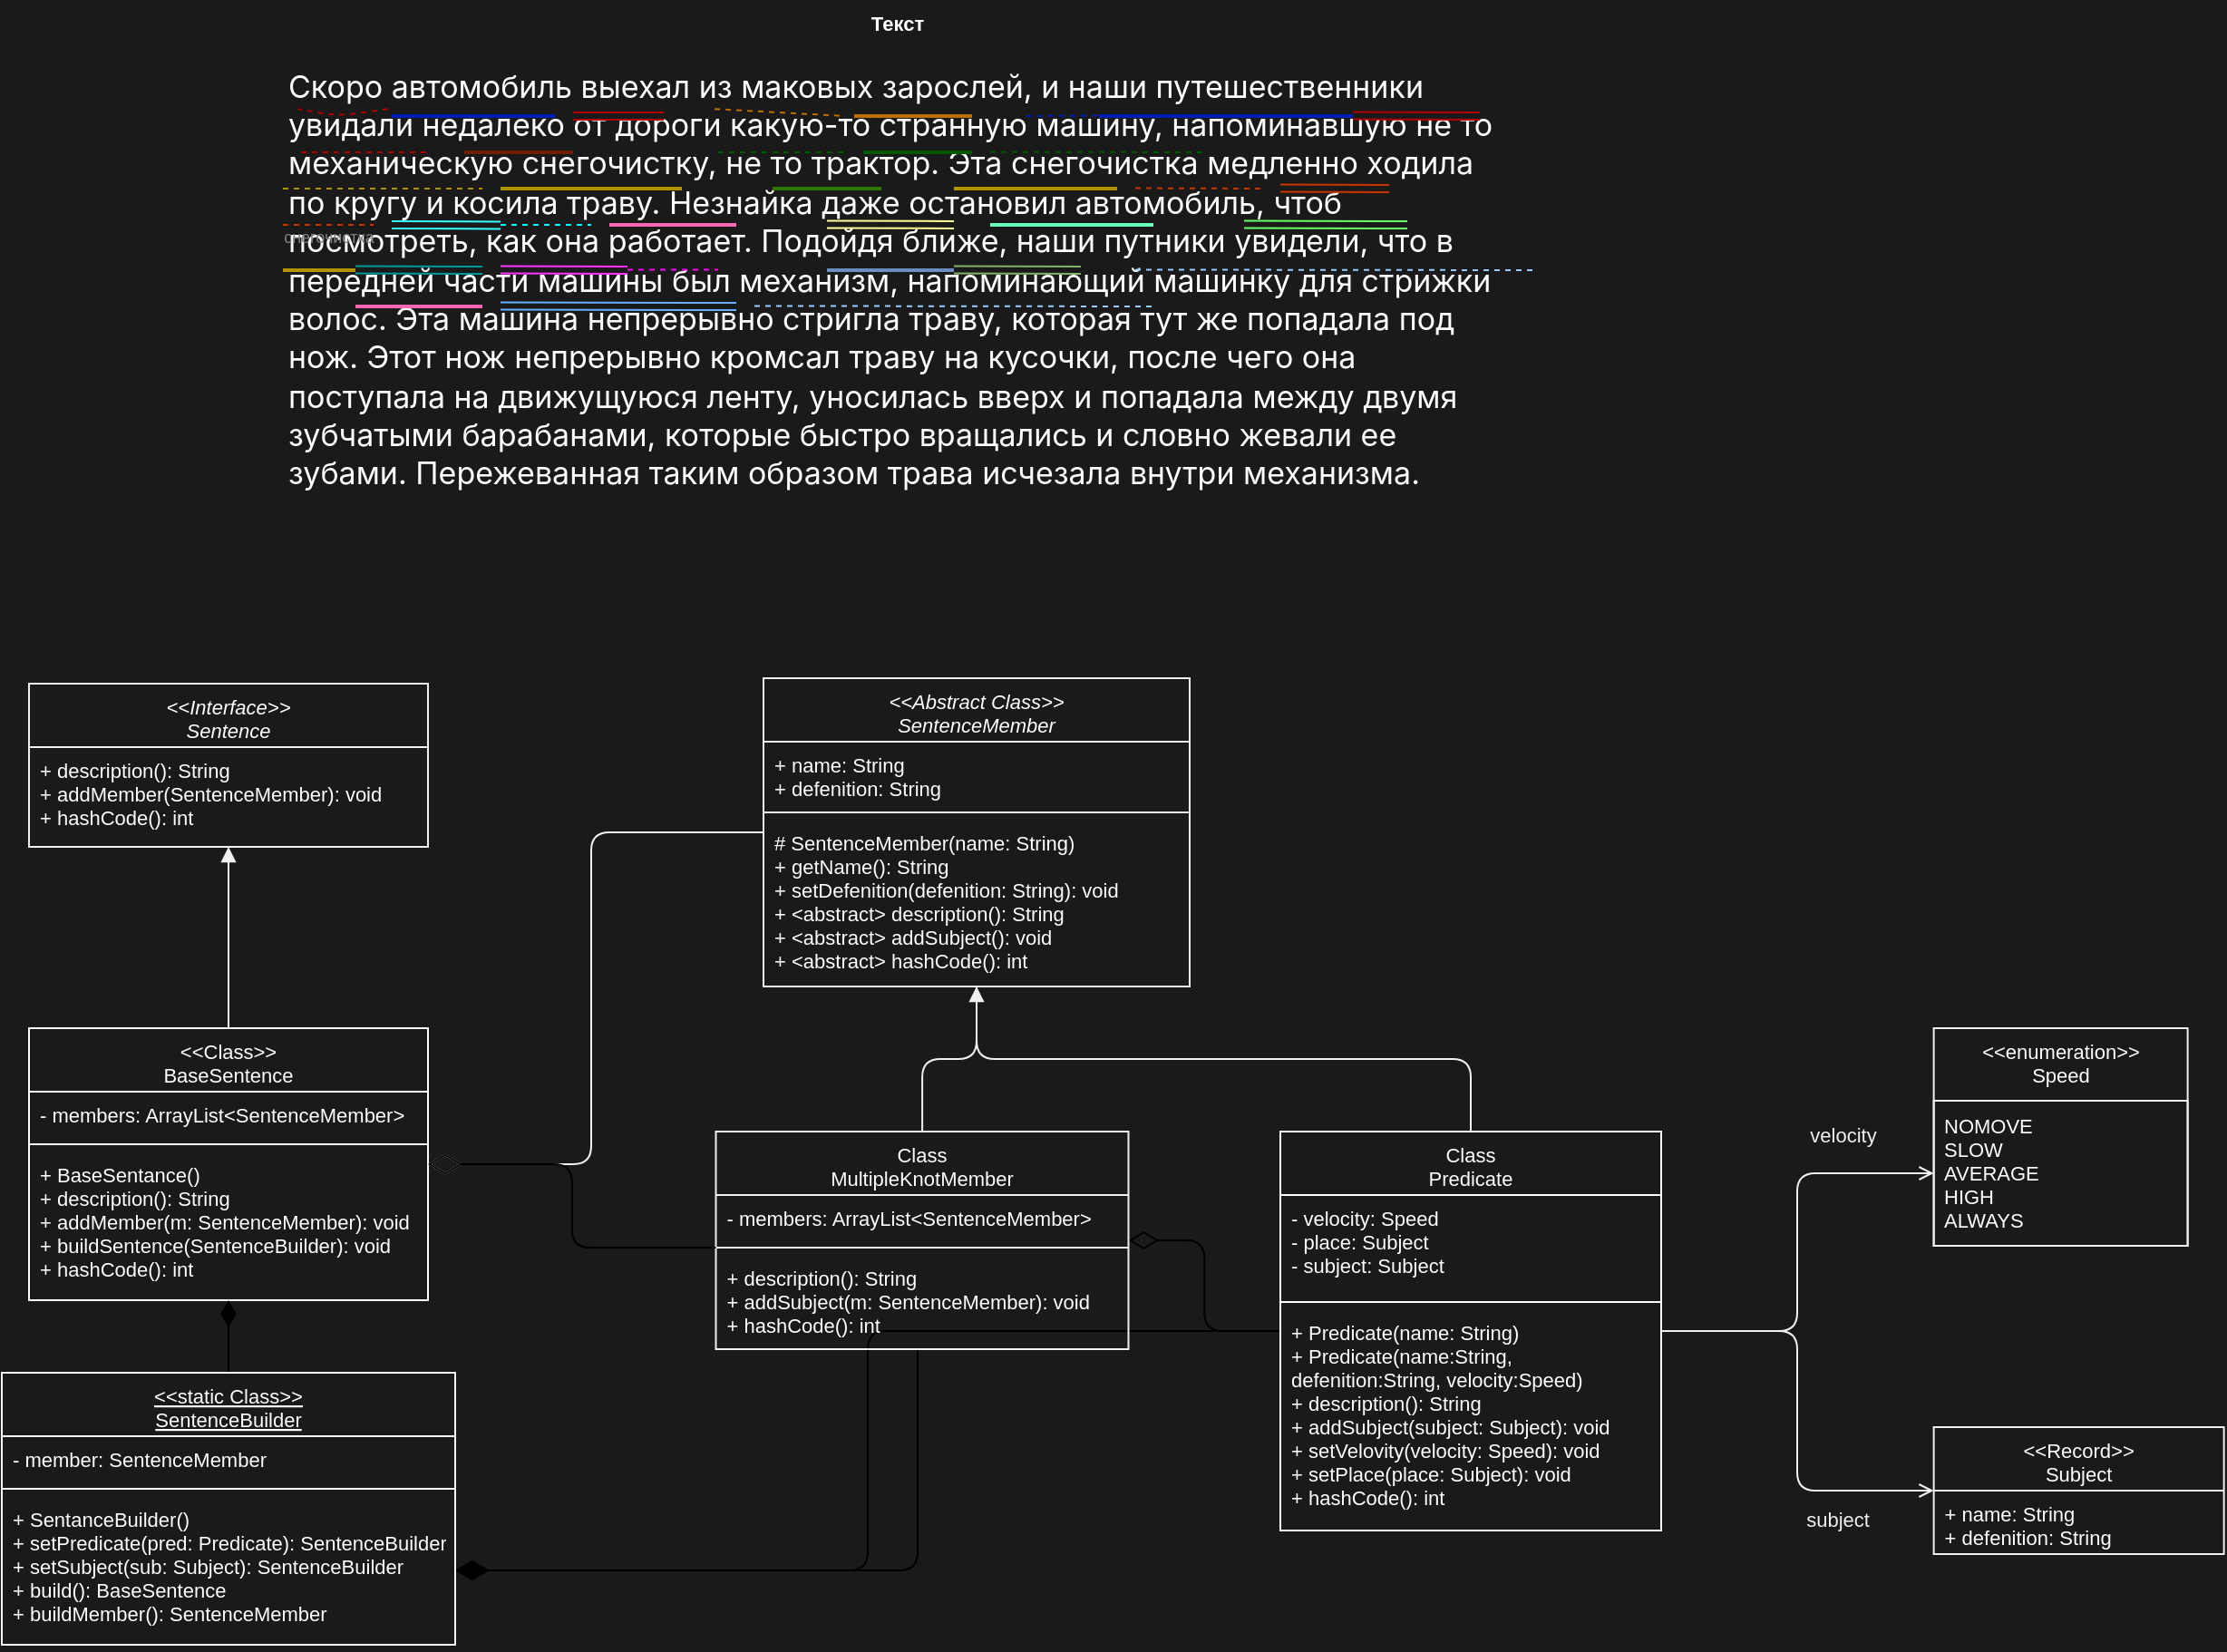 <mxfile>
    <diagram id="77RbhD9AB3qgGdtPII2Z" name="Страница 1">
        <mxGraphModel dx="1239" dy="537" grid="1" gridSize="10" guides="1" tooltips="1" connect="1" arrows="1" fold="1" page="0" pageScale="1" pageWidth="1169" pageHeight="827" background="#1A1A1A" math="0" shadow="0">
            <root>
                <mxCell id="0"/>
                <mxCell id="1" parent="0"/>
                <mxCell id="2" value="&lt;h1 style=&quot;text-align: center; font-size: 11px;&quot;&gt;&lt;font color=&quot;#ffffff&quot;&gt;Текст&lt;/font&gt;&lt;/h1&gt;&lt;p style=&quot;font-size: 17px;&quot;&gt;&lt;span style=&quot;font-family: -apple-system, BlinkMacSystemFont, &amp;quot;Segoe UI&amp;quot;, Roboto, &amp;quot;Helvetica Neue&amp;quot;, Arial, &amp;quot;Noto Sans&amp;quot;, sans-serif, &amp;quot;Apple Color Emoji&amp;quot;, &amp;quot;Segoe UI Emoji&amp;quot;, &amp;quot;Segoe UI Symbol&amp;quot;, &amp;quot;Noto Color Emoji&amp;quot;;&quot;&gt;&lt;font color=&quot;#ffffff&quot;&gt;Скоро автомобиль выехал из маковых зарослей, и наши путешественники увидали недалеко от дороги какую-то странную машину, напоминавшую не то механическую снегочистку, не то трактор. Эта снегочистка медленно ходила по кругу и косила траву. Незнайка даже остановил автомобиль, чтоб посмотреть, как она работает. Подойдя ближе, наши путники увидели, что в передней части машины был механизм, напоминающий машинку для стрижки волос. Эта машина непрерывно стригла траву, которая тут же попадала под нож. Этот нож непрерывно кромсал траву на кусочки, после чего она поступала на движущуюся ленту, уносилась вверх и попадала между двумя зубчатыми барабанами, которые быстро вращались и словно жевали ее зубами. Пережеванная таким образом трава исчезала внутри механизма.&lt;/font&gt;&lt;/span&gt;&lt;br style=&quot;font-size: 11px;&quot;&gt;&lt;/p&gt;" style="text;html=1;strokeColor=none;fillColor=none;spacing=5;spacingTop=-20;whiteSpace=wrap;overflow=hidden;rounded=0;fontSize=11;movable=1;resizable=1;rotatable=1;deletable=1;editable=1;connectable=1;" parent="1" vertex="1">
                    <mxGeometry x="58" y="66" width="680" height="300" as="geometry"/>
                </mxCell>
                <mxCell id="3" value="" style="shape=link;html=1;fontSize=17;fontColor=#FF3333;fillColor=#e51400;strokeColor=#B20000;" parent="1" edge="1">
                    <mxGeometry width="100" relative="1" as="geometry">
                        <mxPoint x="220" y="120" as="sourcePoint"/>
                        <mxPoint x="270" y="120" as="targetPoint"/>
                    </mxGeometry>
                </mxCell>
                <mxCell id="6" value="" style="line;strokeWidth=2;html=1;labelBackgroundColor=none;fontSize=17;fontColor=#ffffff;fillColor=#0050ef;strokeColor=#001DBC;" parent="1" vertex="1">
                    <mxGeometry x="120" y="110" width="90" height="20" as="geometry"/>
                </mxCell>
                <mxCell id="7" value="" style="endArrow=none;dashed=1;html=1;fontSize=17;fontColor=#FF3333;exitX=0.088;exitY=0.167;exitDx=0;exitDy=0;exitPerimeter=0;entryX=0.015;entryY=0.167;entryDx=0;entryDy=0;entryPerimeter=0;fillColor=#e51400;strokeColor=#B20000;" parent="1" source="2" target="2" edge="1">
                    <mxGeometry width="50" height="50" relative="1" as="geometry">
                        <mxPoint x="210" y="210" as="sourcePoint"/>
                        <mxPoint x="260" y="160" as="targetPoint"/>
                        <Array as="points">
                            <mxPoint x="90" y="120"/>
                        </Array>
                    </mxGeometry>
                </mxCell>
                <mxCell id="9" value="" style="endArrow=none;dashed=1;html=1;fontSize=17;fontColor=#FF3333;exitX=0.353;exitY=0.167;exitDx=0;exitDy=0;exitPerimeter=0;fillColor=#f0a30a;strokeColor=#BD7000;" parent="1" source="2" edge="1">
                    <mxGeometry width="50" height="50" relative="1" as="geometry">
                        <mxPoint x="320" y="220" as="sourcePoint"/>
                        <mxPoint x="370" y="120" as="targetPoint"/>
                    </mxGeometry>
                </mxCell>
                <mxCell id="12" value="" style="line;strokeWidth=2;html=1;labelBackgroundColor=none;fontSize=17;fontColor=#000000;fillColor=#f0a30a;strokeColor=#BD7000;" parent="1" vertex="1">
                    <mxGeometry x="375" y="115" width="65" height="10" as="geometry"/>
                </mxCell>
                <mxCell id="14" value="" style="line;strokeWidth=2;html=1;labelBackgroundColor=none;fontSize=17;fontColor=#ffffff;fillColor=#0050ef;strokeColor=#001DBC;" parent="1" vertex="1">
                    <mxGeometry x="510" y="115" width="140" height="10" as="geometry"/>
                </mxCell>
                <mxCell id="15" value="" style="shape=link;html=1;fontSize=17;fontColor=#FF3333;fillColor=#e51400;strokeColor=#B20000;" parent="1" edge="1">
                    <mxGeometry width="100" relative="1" as="geometry">
                        <mxPoint x="650" y="119.78" as="sourcePoint"/>
                        <mxPoint x="720" y="120" as="targetPoint"/>
                    </mxGeometry>
                </mxCell>
                <mxCell id="16" value="" style="endArrow=none;dashed=1;html=1;fontSize=17;fontColor=#FF3333;fillColor=#0050ef;strokeColor=#001DBC;" parent="1" edge="1">
                    <mxGeometry width="50" height="50" relative="1" as="geometry">
                        <mxPoint x="470" y="120" as="sourcePoint"/>
                        <mxPoint x="510" y="119.78" as="targetPoint"/>
                    </mxGeometry>
                </mxCell>
                <mxCell id="17" value="" style="endArrow=none;dashed=1;html=1;fontSize=17;fontColor=#FF3333;fillColor=#e51400;strokeColor=#B20000;" parent="1" edge="1">
                    <mxGeometry width="50" height="50" relative="1" as="geometry">
                        <mxPoint x="70" y="140" as="sourcePoint"/>
                        <mxPoint x="140" y="140" as="targetPoint"/>
                    </mxGeometry>
                </mxCell>
                <mxCell id="21" value="" style="line;strokeWidth=2;html=1;labelBackgroundColor=none;fontSize=17;fontColor=#ffffff;fillColor=#a0522d;strokeColor=#6D1F00;" parent="1" vertex="1">
                    <mxGeometry x="160" y="130" width="60" height="20" as="geometry"/>
                </mxCell>
                <mxCell id="22" value="" style="line;strokeWidth=2;html=1;labelBackgroundColor=none;fontSize=17;fillColor=#008a00;strokeColor=#005700;fontColor=#ffffff;" parent="1" vertex="1">
                    <mxGeometry x="380" y="135" width="60" height="10" as="geometry"/>
                </mxCell>
                <mxCell id="23" value="" style="endArrow=none;dashed=1;html=1;fontSize=17;fontColor=#FF3333;fillColor=#008a00;strokeColor=#005700;" parent="1" edge="1">
                    <mxGeometry width="50" height="50" relative="1" as="geometry">
                        <mxPoint x="300" y="140" as="sourcePoint"/>
                        <mxPoint x="370" y="140" as="targetPoint"/>
                    </mxGeometry>
                </mxCell>
                <mxCell id="27" value="" style="endArrow=none;dashed=1;html=1;fontSize=17;fontColor=#FF3333;fillColor=#008a00;strokeColor=#005700;" parent="1" edge="1">
                    <mxGeometry width="50" height="50" relative="1" as="geometry">
                        <mxPoint x="450" y="139.81" as="sourcePoint"/>
                        <mxPoint x="570" y="140" as="targetPoint"/>
                    </mxGeometry>
                </mxCell>
                <mxCell id="28" value="" style="line;strokeWidth=2;html=1;labelBackgroundColor=none;fontSize=17;fontColor=#000000;fillColor=#e3c800;strokeColor=#B09500;" parent="1" vertex="1">
                    <mxGeometry x="180" y="150" width="100" height="20" as="geometry"/>
                </mxCell>
                <mxCell id="29" value="" style="endArrow=none;dashed=1;html=1;fontSize=17;fontColor=#FF3333;fillColor=#e3c800;strokeColor=#B09500;" parent="1" edge="1">
                    <mxGeometry width="50" height="50" relative="1" as="geometry">
                        <mxPoint x="60.0" y="160" as="sourcePoint"/>
                        <mxPoint x="170" y="160" as="targetPoint"/>
                    </mxGeometry>
                </mxCell>
                <mxCell id="30" value="" style="line;strokeWidth=2;html=1;labelBackgroundColor=none;fontSize=17;fontColor=#ffffff;fillColor=#60a917;strokeColor=#2D7600;" parent="1" vertex="1">
                    <mxGeometry x="330" y="150" width="60" height="20" as="geometry"/>
                </mxCell>
                <mxCell id="31" value="" style="line;strokeWidth=2;html=1;labelBackgroundColor=none;fontSize=17;fontColor=#000000;fillColor=#e3c800;strokeColor=#B09500;" parent="1" vertex="1">
                    <mxGeometry x="430" y="155" width="90" height="10" as="geometry"/>
                </mxCell>
                <mxCell id="32" value="" style="shape=link;html=1;fontSize=17;fontColor=#FF3333;fillColor=#fa6800;strokeColor=#C73500;" parent="1" edge="1">
                    <mxGeometry width="100" relative="1" as="geometry">
                        <mxPoint x="610" y="159.77" as="sourcePoint"/>
                        <mxPoint x="670" y="160" as="targetPoint"/>
                    </mxGeometry>
                </mxCell>
                <mxCell id="33" value="" style="endArrow=none;dashed=1;html=1;fontSize=17;fontColor=#FF3333;fillColor=#fa6800;strokeColor=#C73500;" parent="1" edge="1">
                    <mxGeometry width="50" height="50" relative="1" as="geometry">
                        <mxPoint x="530.0" y="159.77" as="sourcePoint"/>
                        <mxPoint x="600" y="160" as="targetPoint"/>
                    </mxGeometry>
                </mxCell>
                <mxCell id="34" value="" style="endArrow=none;dashed=1;html=1;fontSize=17;fontColor=#FF3333;fillColor=#fa6800;strokeColor=#C73500;" parent="1" edge="1">
                    <mxGeometry width="50" height="50" relative="1" as="geometry">
                        <mxPoint x="60" y="180" as="sourcePoint"/>
                        <mxPoint x="110" y="180" as="targetPoint"/>
                    </mxGeometry>
                </mxCell>
                <mxCell id="35" value="" style="shape=link;html=1;fontSize=17;fontColor=#FF3333;fillColor=#b1ddf0;strokeColor=#33FFFF;" parent="1" edge="1">
                    <mxGeometry width="100" relative="1" as="geometry">
                        <mxPoint x="120" y="180.0" as="sourcePoint"/>
                        <mxPoint x="180" y="180.23" as="targetPoint"/>
                    </mxGeometry>
                </mxCell>
                <mxCell id="36" value="" style="endArrow=none;dashed=1;html=1;fontSize=17;fontColor=#FF3333;fillColor=#fa6800;strokeColor=#00FFFF;" parent="1" edge="1">
                    <mxGeometry width="50" height="50" relative="1" as="geometry">
                        <mxPoint x="180" y="180" as="sourcePoint"/>
                        <mxPoint x="230" y="180" as="targetPoint"/>
                    </mxGeometry>
                </mxCell>
                <mxCell id="38" value="" style="line;strokeWidth=2;html=1;labelBackgroundColor=none;fontSize=17;fontColor=#ffffff;fillColor=none;strokeColor=#FF66B3;gradientColor=none;" parent="1" vertex="1">
                    <mxGeometry x="240" y="170" width="70" height="20" as="geometry"/>
                </mxCell>
                <mxCell id="39" value="" style="shape=link;html=1;fontSize=17;fontColor=#FF3333;fillColor=#e51400;strokeColor=#FFFF99;" parent="1" edge="1">
                    <mxGeometry width="100" relative="1" as="geometry">
                        <mxPoint x="360" y="179.76" as="sourcePoint"/>
                        <mxPoint x="430" y="179.98" as="targetPoint"/>
                    </mxGeometry>
                </mxCell>
                <mxCell id="41" value="" style="line;strokeWidth=2;html=1;labelBackgroundColor=none;fontSize=17;fontColor=#ffffff;fillColor=none;strokeColor=#66FFB3;gradientColor=none;" parent="1" vertex="1">
                    <mxGeometry x="450" y="170" width="90" height="20" as="geometry"/>
                </mxCell>
                <mxCell id="42" value="" style="shape=link;html=1;fontSize=17;fontColor=#FF3333;fillColor=#e51400;strokeColor=#66FF66;" parent="1" edge="1">
                    <mxGeometry width="100" relative="1" as="geometry">
                        <mxPoint x="590" y="179.76" as="sourcePoint"/>
                        <mxPoint x="680" y="180" as="targetPoint"/>
                    </mxGeometry>
                </mxCell>
                <mxCell id="43" value="" style="line;strokeWidth=2;html=1;labelBackgroundColor=none;fontSize=17;fontColor=#000000;fillColor=#e3c800;strokeColor=#B09500;" parent="1" vertex="1">
                    <mxGeometry x="60" y="200" width="40" height="10" as="geometry"/>
                </mxCell>
                <mxCell id="44" value="&lt;font color=&quot;#808080&quot; style=&quot;font-size: 9px;&quot;&gt;снегочистка&lt;/font&gt;" style="text;html=1;align=center;verticalAlign=middle;resizable=0;points=[];autosize=1;strokeColor=none;fillColor=none;fontSize=17;fontColor=#FF3333;" parent="1" vertex="1">
                    <mxGeometry x="50" y="170" width="70" height="30" as="geometry"/>
                </mxCell>
                <mxCell id="45" value="" style="shape=link;html=1;fontSize=17;fontColor=#FF3333;fillColor=#b1ddf0;strokeColor=#009999;" parent="1" edge="1">
                    <mxGeometry width="100" relative="1" as="geometry">
                        <mxPoint x="100" y="204.76" as="sourcePoint"/>
                        <mxPoint x="170" y="205" as="targetPoint"/>
                    </mxGeometry>
                </mxCell>
                <mxCell id="46" value="" style="shape=link;html=1;fontSize=17;fontColor=#FF3333;fillColor=#b1ddf0;strokeColor=#FF33FF;" parent="1" edge="1">
                    <mxGeometry width="100" relative="1" as="geometry">
                        <mxPoint x="180" y="204.78" as="sourcePoint"/>
                        <mxPoint x="250" y="205.02" as="targetPoint"/>
                    </mxGeometry>
                </mxCell>
                <mxCell id="47" value="" style="endArrow=none;dashed=1;html=1;fontSize=17;fontColor=#FF3333;fillColor=#fa6800;strokeColor=#FF00FF;" parent="1" edge="1">
                    <mxGeometry width="50" height="50" relative="1" as="geometry">
                        <mxPoint x="250" y="204.78" as="sourcePoint"/>
                        <mxPoint x="300" y="204.78" as="targetPoint"/>
                    </mxGeometry>
                </mxCell>
                <mxCell id="48" value="" style="line;strokeWidth=2;html=1;labelBackgroundColor=none;fontSize=17;fillColor=#dae8fc;strokeColor=#6c8ebf;gradientColor=#7ea6e0;" parent="1" vertex="1">
                    <mxGeometry x="360" y="195" width="70" height="20" as="geometry"/>
                </mxCell>
                <mxCell id="49" value="" style="shape=link;html=1;fontSize=17;fontColor=#FF3333;fillColor=#d5e8d4;strokeColor=#82b366;gradientColor=#97d077;" parent="1" edge="1">
                    <mxGeometry width="100" relative="1" as="geometry">
                        <mxPoint x="430" y="204.78" as="sourcePoint"/>
                        <mxPoint x="500" y="205.0" as="targetPoint"/>
                    </mxGeometry>
                </mxCell>
                <mxCell id="58" value="&lt;&lt;Record&gt;&gt;&#10;Subject" style="swimlane;fontStyle=0;align=center;verticalAlign=top;childLayout=stackLayout;horizontal=1;startSize=35;horizontalStack=0;resizeParent=1;resizeParentMax=0;resizeLast=0;collapsible=1;marginBottom=0;rounded=0;shadow=0;glass=0;labelBackgroundColor=none;strokeColor=#F0F0F0;fontSize=11;fontColor=#FFFFFF;fillColor=none;gradientColor=none;" parent="1" vertex="1">
                    <mxGeometry x="970.31" y="843" width="160" height="70" as="geometry"/>
                </mxCell>
                <mxCell id="59" value="+ name: String&#10;+ defenition: String&#10;" style="text;strokeColor=none;fillColor=none;align=left;verticalAlign=top;spacingLeft=4;spacingRight=4;overflow=hidden;rotatable=0;points=[[0,0.5],[1,0.5]];portConstraint=eastwest;rounded=0;shadow=0;glass=0;labelBackgroundColor=none;fontSize=11;fontColor=#FFFFFF;" parent="58" vertex="1">
                    <mxGeometry y="35" width="160" height="35" as="geometry"/>
                </mxCell>
                <mxCell id="101" style="edgeStyle=elbowEdgeStyle;html=1;strokeColor=#F0F0F0;strokeWidth=1;fontSize=11;fontColor=#FFFFFF;startArrow=none;startFill=0;endArrow=diamondThin;endFill=0;exitX=0;exitY=0.5;exitDx=0;exitDy=0;startSize=15;endSize=16;" parent="1" source="62" target="94" edge="1">
                    <mxGeometry relative="1" as="geometry">
                        <Array as="points">
                            <mxPoint x="230" y="600"/>
                        </Array>
                    </mxGeometry>
                </mxCell>
                <mxCell id="130" value="" style="edgeStyle=orthogonalEdgeStyle;html=1;strokeColor=#F0F0F0;strokeWidth=1;fontSize=11;fontColor=#FFFFFF;startArrow=none;startFill=0;endArrow=none;endFill=0;" parent="1" source="62" target="126" edge="1">
                    <mxGeometry relative="1" as="geometry"/>
                </mxCell>
                <mxCell id="62" value="&lt;&lt;Abstract Class&gt;&gt;&#10;SentenсeMember" style="swimlane;fontStyle=2;align=center;verticalAlign=top;childLayout=stackLayout;horizontal=1;startSize=35;horizontalStack=0;resizeParent=1;resizeParentMax=0;resizeLast=0;collapsible=1;marginBottom=0;rounded=0;shadow=0;glass=0;labelBackgroundColor=none;strokeColor=#F0F0F0;fontSize=11;fontColor=#FFFFFF;fillColor=none;gradientColor=none;" parent="1" vertex="1">
                    <mxGeometry x="325" y="430" width="235" height="170" as="geometry"/>
                </mxCell>
                <mxCell id="63" value="+ name: String&#10;+ defenition: String" style="text;strokeColor=none;fillColor=none;align=left;verticalAlign=top;spacingLeft=4;spacingRight=4;overflow=hidden;rotatable=0;points=[[0,0.5],[1,0.5]];portConstraint=eastwest;rounded=0;shadow=0;glass=0;labelBackgroundColor=none;fontSize=11;fontColor=#FFFFFF;" parent="62" vertex="1">
                    <mxGeometry y="35" width="235" height="35" as="geometry"/>
                </mxCell>
                <mxCell id="64" value="" style="line;strokeWidth=1;fillColor=none;align=left;verticalAlign=middle;spacingTop=-1;spacingLeft=3;spacingRight=3;rotatable=0;labelPosition=right;points=[];portConstraint=eastwest;strokeColor=inherit;rounded=0;shadow=0;glass=0;labelBackgroundColor=none;fontSize=11;fontColor=#FFFFFF;" parent="62" vertex="1">
                    <mxGeometry y="70" width="235" height="8" as="geometry"/>
                </mxCell>
                <mxCell id="65" value="# SentenceMember(name: String)&#10;+ getName(): String&#10;+ setDefenition(defenition: String): void&#10;+ &lt;abstract&gt; description(): String&#10;+ &lt;abstract&gt; addSubject(): void&#10;+ &lt;abstract&gt; hashCode(): int" style="text;strokeColor=none;fillColor=none;align=left;verticalAlign=top;spacingLeft=4;spacingRight=4;overflow=hidden;rotatable=0;points=[[0,0.5],[1,0.5]];portConstraint=eastwest;rounded=0;shadow=0;glass=0;labelBackgroundColor=none;fontSize=11;fontColor=#FFFFFF;" parent="62" vertex="1">
                    <mxGeometry y="78" width="235" height="92" as="geometry"/>
                </mxCell>
                <mxCell id="76" style="edgeStyle=elbowEdgeStyle;html=1;fontColor=#FFFFFF;startArrow=none;startFill=0;endArrow=open;endFill=0;strokeColor=#F0F0F0;" parent="1" source="67" target="75" edge="1">
                    <mxGeometry relative="1" as="geometry"/>
                </mxCell>
                <mxCell id="77" value="velocity" style="edgeLabel;html=1;align=center;verticalAlign=middle;resizable=0;points=[];fontColor=#F0F0F0;labelBackgroundColor=none;" parent="76" vertex="1" connectable="0">
                    <mxGeometry x="0.186" relative="1" as="geometry">
                        <mxPoint x="25" y="-43" as="offset"/>
                    </mxGeometry>
                </mxCell>
                <mxCell id="82" style="edgeStyle=elbowEdgeStyle;html=1;strokeColor=#F0F0F0;fontColor=#FFFFFF;startArrow=none;startFill=0;endArrow=open;endFill=0;strokeWidth=1;" parent="1" source="67" target="58" edge="1">
                    <mxGeometry relative="1" as="geometry"/>
                </mxCell>
                <mxCell id="116" value="subject" style="edgeLabel;html=1;align=center;verticalAlign=middle;resizable=0;points=[];fontSize=11;fontColor=#F0F0F0;labelBackgroundColor=none;" parent="82" vertex="1" connectable="0">
                    <mxGeometry x="0.367" y="3" relative="1" as="geometry">
                        <mxPoint x="22" y="19" as="offset"/>
                    </mxGeometry>
                </mxCell>
                <mxCell id="131" style="edgeStyle=orthogonalEdgeStyle;html=1;endArrow=diamondThin;endFill=0;jumpSize=10;endSize=14;" edge="1" parent="1" source="67" target="126">
                    <mxGeometry relative="1" as="geometry"/>
                </mxCell>
                <mxCell id="152" style="edgeStyle=orthogonalEdgeStyle;jumpSize=10;html=1;endArrow=diamondThin;endFill=0;startSize=16;endSize=16;" edge="1" parent="1" source="67" target="146">
                    <mxGeometry relative="1" as="geometry"/>
                </mxCell>
                <mxCell id="67" value="Class&#10;Predicate" style="swimlane;fontStyle=0;align=center;verticalAlign=top;childLayout=stackLayout;horizontal=1;startSize=35;horizontalStack=0;resizeParent=1;resizeParentMax=0;resizeLast=0;collapsible=1;marginBottom=0;rounded=0;shadow=0;glass=0;labelBackgroundColor=none;strokeColor=#FFFFFF;fontSize=11;fontColor=#FFFFFF;fillColor=none;gradientColor=none;" parent="1" vertex="1">
                    <mxGeometry x="610" y="680" width="210" height="220" as="geometry"/>
                </mxCell>
                <mxCell id="68" value="- velocity: Speed&#10;- place: Subject&#10;- subject: Subject" style="text;strokeColor=none;fillColor=none;align=left;verticalAlign=top;spacingLeft=4;spacingRight=4;overflow=hidden;rotatable=0;points=[[0,0.5],[1,0.5]];portConstraint=eastwest;rounded=0;shadow=0;glass=0;labelBackgroundColor=none;fontSize=11;fontColor=#FFFFFF;" parent="67" vertex="1">
                    <mxGeometry y="35" width="210" height="55" as="geometry"/>
                </mxCell>
                <mxCell id="69" value="" style="line;strokeWidth=1;fillColor=none;align=left;verticalAlign=middle;spacingTop=-1;spacingLeft=3;spacingRight=3;rotatable=0;labelPosition=right;points=[];portConstraint=eastwest;strokeColor=inherit;rounded=0;shadow=0;glass=0;labelBackgroundColor=none;fontSize=11;fontColor=#FFFFFF;" parent="67" vertex="1">
                    <mxGeometry y="90" width="210" height="8" as="geometry"/>
                </mxCell>
                <mxCell id="70" value="+ Predicate(name: String)&#10;+ Predicate(name:String, &#10;defenition:String, velocity:Speed)&#10;+ description(): String&#10;+ addSubject(subject: Subject): void&#10;+ setVelovity(velocity: Speed): void&#10;+ setPlace(place: Subject): void&#10;+ hashCode(): int" style="text;strokeColor=none;fillColor=none;align=left;verticalAlign=top;spacingLeft=4;spacingRight=4;overflow=hidden;rotatable=0;points=[[0,0.5],[1,0.5]];portConstraint=eastwest;rounded=0;shadow=0;glass=0;labelBackgroundColor=none;fontSize=11;fontColor=#FFFFFF;" parent="67" vertex="1">
                    <mxGeometry y="98" width="210" height="122" as="geometry"/>
                </mxCell>
                <mxCell id="73" value="" style="html=1;verticalAlign=bottom;endArrow=none;strokeColor=#F0F0F0;fontSize=11;fontColor=#FFFFFF;exitX=0.5;exitY=1;exitDx=0;exitDy=0;edgeStyle=orthogonalEdgeStyle;endFill=0;startArrow=block;startFill=1;fillColor=#f5f5f5;entryX=0.5;entryY=0;entryDx=0;entryDy=0;" parent="1" source="62" target="67" edge="1">
                    <mxGeometry width="80" relative="1" as="geometry">
                        <mxPoint x="380" y="640" as="sourcePoint"/>
                        <mxPoint x="460" y="640" as="targetPoint"/>
                    </mxGeometry>
                </mxCell>
                <mxCell id="74" value="&amp;lt;&amp;lt;enumeration&amp;gt;&amp;gt;&lt;br style=&quot;font-size: 11px;&quot;&gt;Speed" style="swimlane;fontStyle=0;align=center;verticalAlign=top;childLayout=stackLayout;horizontal=1;startSize=40;horizontalStack=0;resizeParent=1;resizeParentMax=0;resizeLast=0;collapsible=0;marginBottom=0;html=1;fontSize=11;fillColor=none;fontColor=#FFFFFF;strokeColor=#F0F0F0;" parent="1" vertex="1">
                    <mxGeometry x="970.31" y="623" width="140" height="120" as="geometry"/>
                </mxCell>
                <mxCell id="75" value="NOMOVE&lt;br style=&quot;font-size: 11px;&quot;&gt;SLOW&lt;br style=&quot;font-size: 11px;&quot;&gt;AVERAGE&lt;br style=&quot;font-size: 11px;&quot;&gt;HIGH&lt;br style=&quot;font-size: 11px;&quot;&gt;ALWAYS" style="text;html=1;strokeColor=#F0F0F0;fillColor=none;align=left;verticalAlign=middle;spacingLeft=4;spacingRight=4;overflow=hidden;rotatable=0;points=[[0,0.5],[1,0.5]];portConstraint=eastwest;fontSize=11;fontColor=#FFFFFF;" parent="74" vertex="1">
                    <mxGeometry y="40" width="140" height="80" as="geometry"/>
                </mxCell>
                <mxCell id="98" value="" style="edgeStyle=elbowEdgeStyle;html=1;strokeColor=#F0F0F0;strokeWidth=1;fontSize=11;fontColor=#FFFFFF;startArrow=block;startFill=1;endArrow=none;endFill=0;" parent="1" target="94" edge="1" source="85">
                    <mxGeometry relative="1" as="geometry">
                        <mxPoint x="-100" y="560" as="sourcePoint"/>
                    </mxGeometry>
                </mxCell>
                <mxCell id="85" value="&lt;&lt;Interface&gt;&gt;&#10;Sentenсe" style="swimlane;fontStyle=2;align=center;verticalAlign=top;childLayout=stackLayout;horizontal=1;startSize=35;horizontalStack=0;resizeParent=1;resizeParentMax=0;resizeLast=0;collapsible=1;marginBottom=0;rounded=0;shadow=0;glass=0;labelBackgroundColor=none;strokeColor=#F0F0F0;fontSize=11;fontColor=#FFFFFF;fillColor=none;gradientColor=none;" parent="1" vertex="1">
                    <mxGeometry x="-80" y="433" width="220" height="90" as="geometry"/>
                </mxCell>
                <mxCell id="88" value="+ description(): String&#10;+ addMember(SentenceMember): void&#10;+ hashCode(): int" style="text;strokeColor=none;fillColor=none;align=left;verticalAlign=top;spacingLeft=4;spacingRight=4;overflow=hidden;rotatable=0;points=[[0,0.5],[1,0.5]];portConstraint=eastwest;rounded=0;shadow=0;glass=0;labelBackgroundColor=none;fontSize=11;fontColor=#FFFFFF;" parent="85" vertex="1">
                    <mxGeometry y="35" width="220" height="55" as="geometry"/>
                </mxCell>
                <mxCell id="90" value="" style="line;strokeWidth=2;html=1;labelBackgroundColor=none;fontSize=17;fontColor=#000000;fillColor=none;strokeColor=#FF66B3;" parent="1" vertex="1">
                    <mxGeometry x="100" y="220" width="70" height="10" as="geometry"/>
                </mxCell>
                <mxCell id="91" value="" style="shape=link;html=1;fontSize=17;fontColor=#FF3333;fillColor=#b1ddf0;strokeColor=#66B2FF;" parent="1" edge="1">
                    <mxGeometry width="100" relative="1" as="geometry">
                        <mxPoint x="180.0" y="224.71" as="sourcePoint"/>
                        <mxPoint x="310" y="225" as="targetPoint"/>
                    </mxGeometry>
                </mxCell>
                <mxCell id="92" value="" style="endArrow=none;dashed=1;html=1;fontSize=17;fontColor=#FF3333;fillColor=#fa6800;strokeColor=#99CCFF;" parent="1" edge="1">
                    <mxGeometry width="50" height="50" relative="1" as="geometry">
                        <mxPoint x="320.0" y="224.71" as="sourcePoint"/>
                        <mxPoint x="540" y="225" as="targetPoint"/>
                    </mxGeometry>
                </mxCell>
                <mxCell id="93" value="" style="endArrow=none;dashed=1;html=1;fontSize=17;fontColor=#FF3333;fillColor=#fa6800;strokeColor=#99CCFF;" parent="1" edge="1">
                    <mxGeometry width="50" height="50" relative="1" as="geometry">
                        <mxPoint x="530.0" y="204.71" as="sourcePoint"/>
                        <mxPoint x="750" y="205" as="targetPoint"/>
                    </mxGeometry>
                </mxCell>
                <mxCell id="94" value="&lt;&lt;Class&gt;&gt;&#10;BaseSentence" style="swimlane;fontStyle=0;align=center;verticalAlign=top;childLayout=stackLayout;horizontal=1;startSize=35;horizontalStack=0;resizeParent=1;resizeParentMax=0;resizeLast=0;collapsible=1;marginBottom=0;rounded=0;shadow=0;glass=0;labelBackgroundColor=none;strokeColor=#FFFFFF;fontSize=11;fontColor=#FFFFFF;fillColor=none;gradientColor=none;" parent="1" vertex="1">
                    <mxGeometry x="-80" y="623" width="220" height="150" as="geometry"/>
                </mxCell>
                <mxCell id="95" value="- members: ArrayList&lt;SentenceMember&gt;" style="text;strokeColor=none;fillColor=none;align=left;verticalAlign=top;spacingLeft=4;spacingRight=4;overflow=hidden;rotatable=0;points=[[0,0.5],[1,0.5]];portConstraint=eastwest;rounded=0;shadow=0;glass=0;labelBackgroundColor=none;fontSize=11;fontColor=#FFFFFF;" parent="94" vertex="1">
                    <mxGeometry y="35" width="220" height="25" as="geometry"/>
                </mxCell>
                <mxCell id="96" value="" style="line;strokeWidth=1;fillColor=none;align=left;verticalAlign=middle;spacingTop=-1;spacingLeft=3;spacingRight=3;rotatable=0;labelPosition=right;points=[];portConstraint=eastwest;strokeColor=inherit;rounded=0;shadow=0;glass=0;labelBackgroundColor=none;fontSize=11;fontColor=#FFFFFF;" parent="94" vertex="1">
                    <mxGeometry y="60" width="220" height="8" as="geometry"/>
                </mxCell>
                <mxCell id="97" value="+ BaseSentance()&#10;+ description(): String&#10;+ addMember(m: SentenceMember): void&#10;+ buildSentence(SentenceBuilder): void&#10;+ hashCode(): int" style="text;strokeColor=none;fillColor=none;align=left;verticalAlign=top;spacingLeft=4;spacingRight=4;overflow=hidden;rotatable=0;points=[[0,0.5],[1,0.5]];portConstraint=eastwest;rounded=0;shadow=0;glass=0;labelBackgroundColor=none;fontSize=11;fontColor=#FFFFFF;" parent="94" vertex="1">
                    <mxGeometry y="68" width="220" height="82" as="geometry"/>
                </mxCell>
                <mxCell id="150" style="edgeStyle=orthogonalEdgeStyle;jumpSize=10;html=1;endArrow=diamondThin;endFill=1;endSize=14;exitX=0.489;exitY=1;exitDx=0;exitDy=0;exitPerimeter=0;" edge="1" parent="1" source="129" target="146">
                    <mxGeometry relative="1" as="geometry">
                        <mxPoint x="180" y="890" as="targetPoint"/>
                    </mxGeometry>
                </mxCell>
                <mxCell id="126" value="Class&#10;MultipleKnotMember" style="swimlane;fontStyle=0;align=center;verticalAlign=top;childLayout=stackLayout;horizontal=1;startSize=35;horizontalStack=0;resizeParent=1;resizeParentMax=0;resizeLast=0;collapsible=1;marginBottom=0;rounded=0;shadow=0;glass=0;labelBackgroundColor=none;strokeColor=#F0F0F0;fontSize=11;fontColor=#FFFFFF;fillColor=none;gradientColor=none;" parent="1" vertex="1">
                    <mxGeometry x="298.75" y="680" width="227.5" height="120" as="geometry">
                        <mxRectangle x="302.5" y="590" width="140" height="40" as="alternateBounds"/>
                    </mxGeometry>
                </mxCell>
                <mxCell id="127" value="- members: ArrayList&lt;SentenceMember&gt;" style="text;strokeColor=none;fillColor=none;align=left;verticalAlign=top;spacingLeft=4;spacingRight=4;overflow=hidden;rotatable=0;points=[[0,0.5],[1,0.5]];portConstraint=eastwest;rounded=0;shadow=0;glass=0;labelBackgroundColor=none;fontSize=11;fontColor=#FFFFFF;" parent="126" vertex="1">
                    <mxGeometry y="35" width="227.5" height="25" as="geometry"/>
                </mxCell>
                <mxCell id="128" value="" style="line;strokeWidth=1;fillColor=none;align=left;verticalAlign=middle;spacingTop=-1;spacingLeft=3;spacingRight=3;rotatable=0;labelPosition=right;points=[];portConstraint=eastwest;strokeColor=inherit;rounded=0;shadow=0;glass=0;labelBackgroundColor=none;fontSize=11;fontColor=#FFFFFF;" parent="126" vertex="1">
                    <mxGeometry y="60" width="227.5" height="8" as="geometry"/>
                </mxCell>
                <mxCell id="129" value="+ description(): String&#10;+ addSubject(m: SentenceMember): void&#10;+ hashCode(): int" style="text;strokeColor=none;fillColor=none;align=left;verticalAlign=top;spacingLeft=4;spacingRight=4;overflow=hidden;rotatable=0;points=[[0,0.5],[1,0.5]];portConstraint=eastwest;rounded=0;shadow=0;glass=0;labelBackgroundColor=none;fontSize=11;fontColor=#FFFFFF;" parent="126" vertex="1">
                    <mxGeometry y="68" width="227.5" height="52" as="geometry"/>
                </mxCell>
                <mxCell id="147" style="edgeStyle=none;html=1;endArrow=diamondThin;endFill=1;jumpSize=7;endSize=12;" edge="1" parent="1" source="143" target="94">
                    <mxGeometry relative="1" as="geometry"/>
                </mxCell>
                <mxCell id="143" value="&lt;&lt;static Class&gt;&gt;&#10;SentenceBuilder" style="swimlane;fontStyle=4;align=center;verticalAlign=top;childLayout=stackLayout;horizontal=1;startSize=35;horizontalStack=0;resizeParent=1;resizeParentMax=0;resizeLast=0;collapsible=1;marginBottom=0;rounded=0;shadow=0;glass=0;labelBackgroundColor=none;strokeColor=#FFFFFF;fontSize=11;fontColor=#FFFFFF;fillColor=none;gradientColor=none;" vertex="1" parent="1">
                    <mxGeometry x="-95" y="813" width="250" height="150" as="geometry"/>
                </mxCell>
                <mxCell id="144" value="- member: SentenceMember" style="text;strokeColor=none;fillColor=none;align=left;verticalAlign=top;spacingLeft=4;spacingRight=4;overflow=hidden;rotatable=0;points=[[0,0.5],[1,0.5]];portConstraint=eastwest;rounded=0;shadow=0;glass=0;labelBackgroundColor=none;fontSize=11;fontColor=#FFFFFF;" vertex="1" parent="143">
                    <mxGeometry y="35" width="250" height="25" as="geometry"/>
                </mxCell>
                <mxCell id="145" value="" style="line;strokeWidth=1;fillColor=none;align=left;verticalAlign=middle;spacingTop=-1;spacingLeft=3;spacingRight=3;rotatable=0;labelPosition=right;points=[];portConstraint=eastwest;strokeColor=inherit;rounded=0;shadow=0;glass=0;labelBackgroundColor=none;fontSize=11;fontColor=#FFFFFF;" vertex="1" parent="143">
                    <mxGeometry y="60" width="250" height="8" as="geometry"/>
                </mxCell>
                <mxCell id="146" value="+ SentanceBuilder()&#10;+ setPredicate(pred: Predicate): SentenceBuilder&#10;+ setSubject(sub: Subject): SentenceBuilder&#10;+ build(): BaseSentence&#10;+ buildMember(): SentenceMember&#10;" style="text;strokeColor=none;fillColor=none;align=left;verticalAlign=top;spacingLeft=4;spacingRight=4;overflow=hidden;rotatable=0;points=[[0,0.5],[1,0.5]];portConstraint=eastwest;rounded=0;shadow=0;glass=0;labelBackgroundColor=none;fontSize=11;fontColor=#FFFFFF;" vertex="1" parent="143">
                    <mxGeometry y="68" width="250" height="82" as="geometry"/>
                </mxCell>
                <mxCell id="151" style="edgeStyle=orthogonalEdgeStyle;jumpSize=10;html=1;endArrow=diamondThin;endFill=0;endSize=16;startSize=16;" edge="1" parent="1" source="128" target="94">
                    <mxGeometry relative="1" as="geometry">
                        <mxPoint x="180" y="730" as="targetPoint"/>
                    </mxGeometry>
                </mxCell>
            </root>
        </mxGraphModel>
    </diagram>
</mxfile>